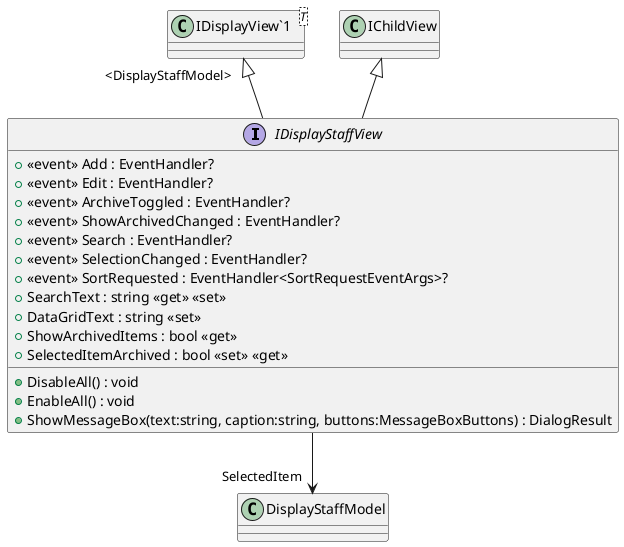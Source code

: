 @startuml
interface IDisplayStaffView {
    +  <<event>> Add : EventHandler? 
    +  <<event>> Edit : EventHandler? 
    +  <<event>> ArchiveToggled : EventHandler? 
    +  <<event>> ShowArchivedChanged : EventHandler? 
    +  <<event>> Search : EventHandler? 
    +  <<event>> SelectionChanged : EventHandler? 
    +  <<event>> SortRequested : EventHandler<SortRequestEventArgs>? 
    + SearchText : string <<get>> <<set>>
    + DataGridText : string <<set>>
    + ShowArchivedItems : bool <<get>>
    + SelectedItemArchived : bool <<set>> <<get>>
    + DisableAll() : void
    + EnableAll() : void
    + ShowMessageBox(text:string, caption:string, buttons:MessageBoxButtons) : DialogResult
}
class "IDisplayView`1"<T> {
}
IChildView <|-- IDisplayStaffView
"IDisplayView`1" "<DisplayStaffModel>" <|-- IDisplayStaffView
IDisplayStaffView --> "SelectedItem" DisplayStaffModel
@enduml
